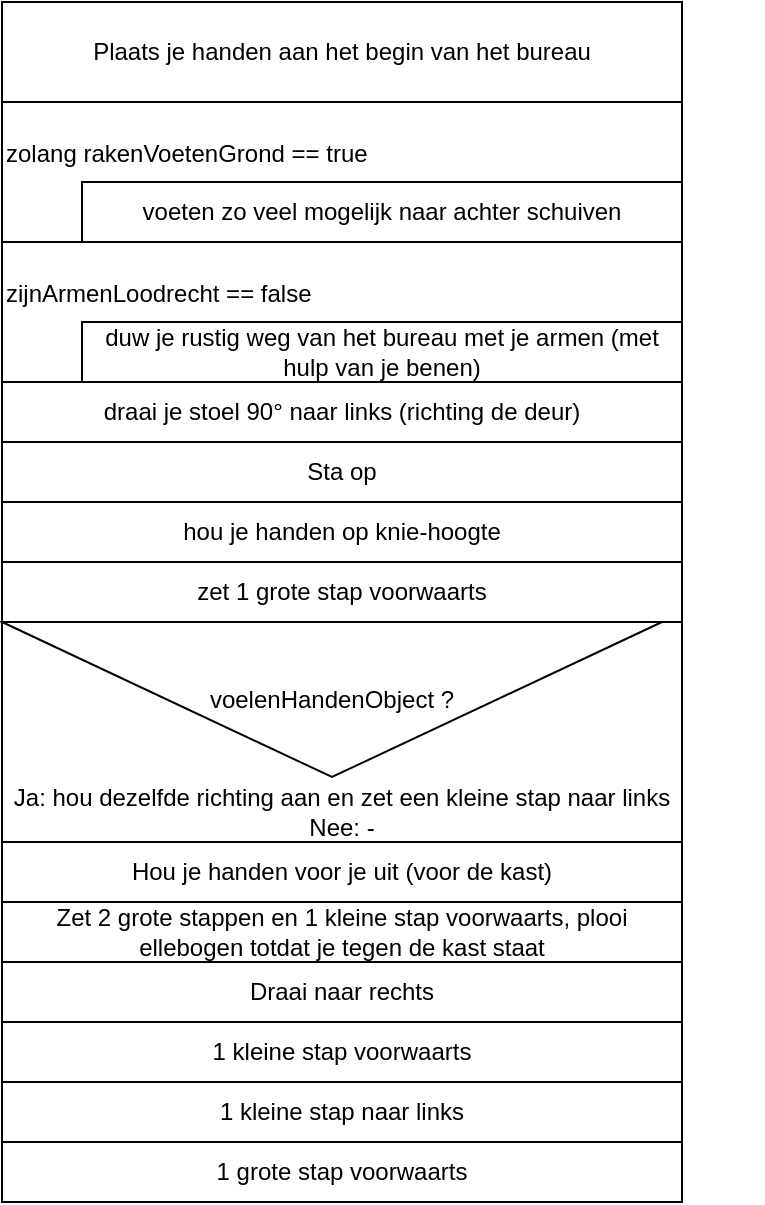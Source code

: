 <mxfile>
    <diagram id="WRcVri_BY7Nv42qnoWSC" name="Page-1">
        <mxGraphModel dx="832" dy="368" grid="1" gridSize="10" guides="1" tooltips="1" connect="1" arrows="1" fold="1" page="1" pageScale="1" pageWidth="850" pageHeight="1100" math="0" shadow="0">
            <root>
                <mxCell id="0"/>
                <mxCell id="1" parent="0"/>
                <mxCell id="2" value="Plaats je handen aan het begin van het bureau" style="rounded=0;whiteSpace=wrap;html=1;" vertex="1" parent="1">
                    <mxGeometry x="100" width="340" height="50" as="geometry"/>
                </mxCell>
                <mxCell id="3" value="&lt;p style=&quot;line-height: 120%;&quot;&gt;zolang rakenVoetenGrond == true&lt;/p&gt;" style="rounded=0;whiteSpace=wrap;html=1;align=left;fillColor=default;perimeterSpacing=0;horizontal=1;verticalAlign=top;" vertex="1" parent="1">
                    <mxGeometry x="100" y="50" width="340" height="70" as="geometry"/>
                </mxCell>
                <mxCell id="4" value="voeten zo veel mogelijk naar achter schuiven" style="rounded=0;whiteSpace=wrap;html=1;" vertex="1" parent="1">
                    <mxGeometry x="140" y="90" width="300" height="30" as="geometry"/>
                </mxCell>
                <mxCell id="5" value="&lt;p style=&quot;line-height: 120%;&quot;&gt;zijnArmenLoodrecht == false&lt;/p&gt;" style="rounded=0;whiteSpace=wrap;html=1;align=left;fillColor=default;perimeterSpacing=0;horizontal=1;verticalAlign=top;" vertex="1" parent="1">
                    <mxGeometry x="100" y="120" width="340" height="70" as="geometry"/>
                </mxCell>
                <mxCell id="6" value="duw je rustig weg van het bureau met je armen (met hulp van je benen)" style="rounded=0;whiteSpace=wrap;html=1;" vertex="1" parent="1">
                    <mxGeometry x="140" y="160" width="300" height="30" as="geometry"/>
                </mxCell>
                <mxCell id="7" value="draai je stoel 90° naar links (richting de deur)" style="rounded=0;whiteSpace=wrap;html=1;fillColor=default;" vertex="1" parent="1">
                    <mxGeometry x="100" y="190" width="340" height="30" as="geometry"/>
                </mxCell>
                <mxCell id="8" value="Sta op" style="rounded=0;whiteSpace=wrap;html=1;fillColor=default;" vertex="1" parent="1">
                    <mxGeometry x="100" y="220" width="340" height="30" as="geometry"/>
                </mxCell>
                <mxCell id="9" value="hou je handen op knie-hoogte" style="rounded=0;whiteSpace=wrap;html=1;fillColor=default;" vertex="1" parent="1">
                    <mxGeometry x="100" y="250" width="340" height="30" as="geometry"/>
                </mxCell>
                <mxCell id="10" value="zet 1 grote stap voorwaarts" style="rounded=0;whiteSpace=wrap;html=1;fillColor=default;" vertex="1" parent="1">
                    <mxGeometry x="100" y="280" width="340" height="30" as="geometry"/>
                </mxCell>
                <mxCell id="11" value="" style="rounded=0;whiteSpace=wrap;html=1;fillColor=default;" vertex="1" parent="1">
                    <mxGeometry x="100" y="310" width="340" height="110" as="geometry"/>
                </mxCell>
                <mxCell id="12" value="Ja:&amp;nbsp;hou dezelfde richting aan en zet een kleine stap naar links&lt;br&gt;Nee: -" style="rounded=0;whiteSpace=wrap;html=1;fillColor=default;opacity=0;" vertex="1" parent="1">
                    <mxGeometry x="100" y="390" width="340" height="30" as="geometry"/>
                </mxCell>
                <mxCell id="13" value="voelenHandenObject ?" style="triangle;whiteSpace=wrap;html=1;fillColor=default;rotation=90;horizontal=0;" vertex="1" parent="1">
                    <mxGeometry x="226.25" y="183.75" width="77.5" height="330" as="geometry"/>
                </mxCell>
                <mxCell id="16" value="" style="rounded=0;whiteSpace=wrap;html=1;fillColor=default;opacity=0;" vertex="1" parent="1">
                    <mxGeometry x="360" y="290" width="120" height="60" as="geometry"/>
                </mxCell>
                <mxCell id="17" value="" style="rounded=0;whiteSpace=wrap;html=1;fillColor=default;opacity=0;" vertex="1" parent="1">
                    <mxGeometry x="360" y="290" width="120" height="60" as="geometry"/>
                </mxCell>
                <mxCell id="18" value="Hou je handen voor je uit (voor de kast)" style="rounded=0;whiteSpace=wrap;html=1;fillColor=default;" vertex="1" parent="1">
                    <mxGeometry x="100" y="420" width="340" height="30" as="geometry"/>
                </mxCell>
                <mxCell id="19" value="Zet 2 grote stappen en 1 kleine stap voorwaarts, plooi ellebogen totdat je tegen de kast staat" style="rounded=0;whiteSpace=wrap;html=1;fillColor=default;" vertex="1" parent="1">
                    <mxGeometry x="100" y="450" width="340" height="30" as="geometry"/>
                </mxCell>
                <mxCell id="20" value="Draai naar rechts" style="rounded=0;whiteSpace=wrap;html=1;fillColor=default;" vertex="1" parent="1">
                    <mxGeometry x="100" y="480" width="340" height="30" as="geometry"/>
                </mxCell>
                <mxCell id="21" value="1 kleine stap voorwaarts" style="rounded=0;whiteSpace=wrap;html=1;fillColor=default;" vertex="1" parent="1">
                    <mxGeometry x="100" y="510" width="340" height="30" as="geometry"/>
                </mxCell>
                <mxCell id="22" value="1 kleine stap naar links" style="rounded=0;whiteSpace=wrap;html=1;fillColor=default;" vertex="1" parent="1">
                    <mxGeometry x="100" y="540" width="340" height="30" as="geometry"/>
                </mxCell>
                <mxCell id="23" value="1 grote stap voorwaarts" style="rounded=0;whiteSpace=wrap;html=1;fillColor=default;" vertex="1" parent="1">
                    <mxGeometry x="100" y="570" width="340" height="30" as="geometry"/>
                </mxCell>
            </root>
        </mxGraphModel>
    </diagram>
</mxfile>